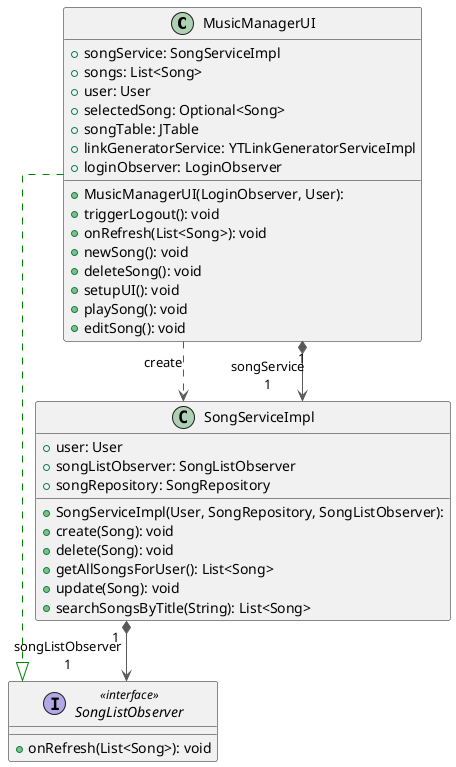 @startuml

top to bottom direction
skinparam linetype ortho

class MusicManagerUI {
  + MusicManagerUI(LoginObserver, User): 
  + songService: SongServiceImpl
  + songs: List<Song>
  + user: User
  + selectedSong: Optional<Song>
  + songTable: JTable
  + linkGeneratorService: YTLinkGeneratorServiceImpl
  + loginObserver: LoginObserver
  + triggerLogout(): void
  + onRefresh(List<Song>): void
  + newSong(): void
  + deleteSong(): void
  + setupUI(): void
  + playSong(): void
  + editSong(): void
}
interface SongListObserver << interface >> {
  + onRefresh(List<Song>): void
}
class SongServiceImpl {
  + SongServiceImpl(User, SongRepository, SongListObserver): 
  + user: User
  + songListObserver: SongListObserver
  + songRepository: SongRepository
  + create(Song): void
  + delete(Song): void
  + getAllSongsForUser(): List<Song>
  + update(Song): void
  + searchSongsByTitle(String): List<Song>
}

MusicManagerUI    -[#008200,dashed]-^  SongListObserver 
MusicManagerUI    -[#595959,dashed]->  SongServiceImpl  : "«create»"
MusicManagerUI   "1" *-[#595959,plain]-> "songService\n1" SongServiceImpl  
SongServiceImpl  "1" *-[#595959,plain]-> "songListObserver\n1" SongListObserver 
@enduml
